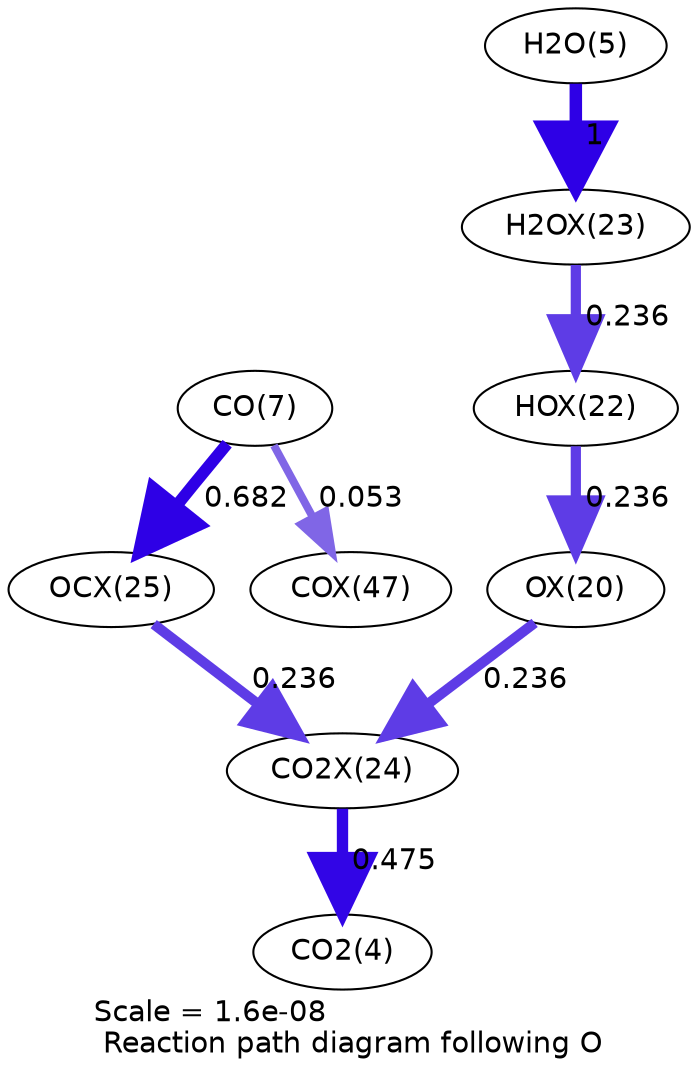 digraph reaction_paths {
center=1;
s44 -> s42[fontname="Helvetica", penwidth=4.91, arrowsize=2.46, color="0.7, 0.736, 0.9"
, label=" 0.236"];
s42 -> s46[fontname="Helvetica", penwidth=4.91, arrowsize=2.46, color="0.7, 0.736, 0.9"
, label=" 0.236"];
s45 -> s44[fontname="Helvetica", penwidth=4.91, arrowsize=2.46, color="0.7, 0.736, 0.9"
, label=" 0.236"];
s7 -> s45[fontname="Helvetica", penwidth=6, arrowsize=3, color="0.7, 1.5, 0.9"
, label=" 1"];
s9 -> s47[fontname="Helvetica", penwidth=5.71, arrowsize=2.86, color="0.7, 1.18, 0.9"
, label=" 0.682"];
s9 -> s53[fontname="Helvetica", penwidth=3.78, arrowsize=1.89, color="0.7, 0.553, 0.9"
, label=" 0.053"];
s47 -> s46[fontname="Helvetica", penwidth=4.91, arrowsize=2.46, color="0.7, 0.736, 0.9"
, label=" 0.236"];
s46 -> s6[fontname="Helvetica", penwidth=5.44, arrowsize=2.72, color="0.7, 0.975, 0.9"
, label=" 0.475"];
s6 [ fontname="Helvetica", label="CO2(4)"];
s7 [ fontname="Helvetica", label="H2O(5)"];
s9 [ fontname="Helvetica", label="CO(7)"];
s42 [ fontname="Helvetica", label="OX(20)"];
s44 [ fontname="Helvetica", label="HOX(22)"];
s45 [ fontname="Helvetica", label="H2OX(23)"];
s46 [ fontname="Helvetica", label="CO2X(24)"];
s47 [ fontname="Helvetica", label="OCX(25)"];
s53 [ fontname="Helvetica", label="COX(47)"];
 label = "Scale = 1.6e-08\l Reaction path diagram following O";
 fontname = "Helvetica";
}
